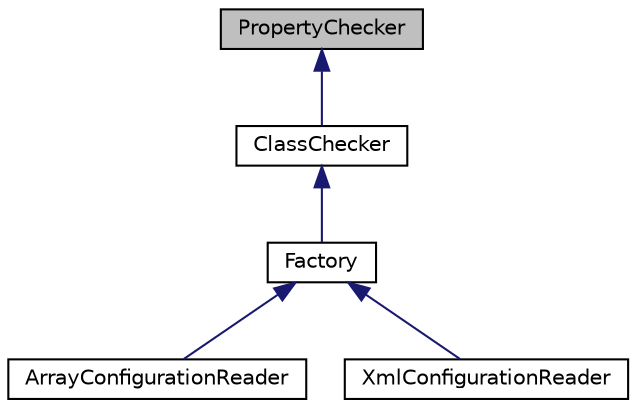 digraph "PropertyChecker"
{
  edge [fontname="Helvetica",fontsize="10",labelfontname="Helvetica",labelfontsize="10"];
  node [fontname="Helvetica",fontsize="10",shape=record];
  Node1 [label="PropertyChecker",height=0.2,width=0.4,color="black", fillcolor="grey75", style="filled" fontcolor="black"];
  Node1 -> Node2 [dir="back",color="midnightblue",fontsize="10",style="solid",fontname="Helvetica"];
  Node2 [label="ClassChecker",height=0.2,width=0.4,color="black", fillcolor="white", style="filled",URL="$class_class_checker.html"];
  Node2 -> Node3 [dir="back",color="midnightblue",fontsize="10",style="solid",fontname="Helvetica"];
  Node3 [label="Factory",height=0.2,width=0.4,color="black", fillcolor="white", style="filled",URL="$class_factory.html"];
  Node3 -> Node4 [dir="back",color="midnightblue",fontsize="10",style="solid",fontname="Helvetica"];
  Node4 [label="ArrayConfigurationReader",height=0.2,width=0.4,color="black", fillcolor="white", style="filled",URL="$class_array_configuration_reader.html"];
  Node3 -> Node5 [dir="back",color="midnightblue",fontsize="10",style="solid",fontname="Helvetica"];
  Node5 [label="XmlConfigurationReader",height=0.2,width=0.4,color="black", fillcolor="white", style="filled",URL="$class_xml_configuration_reader.html"];
}
